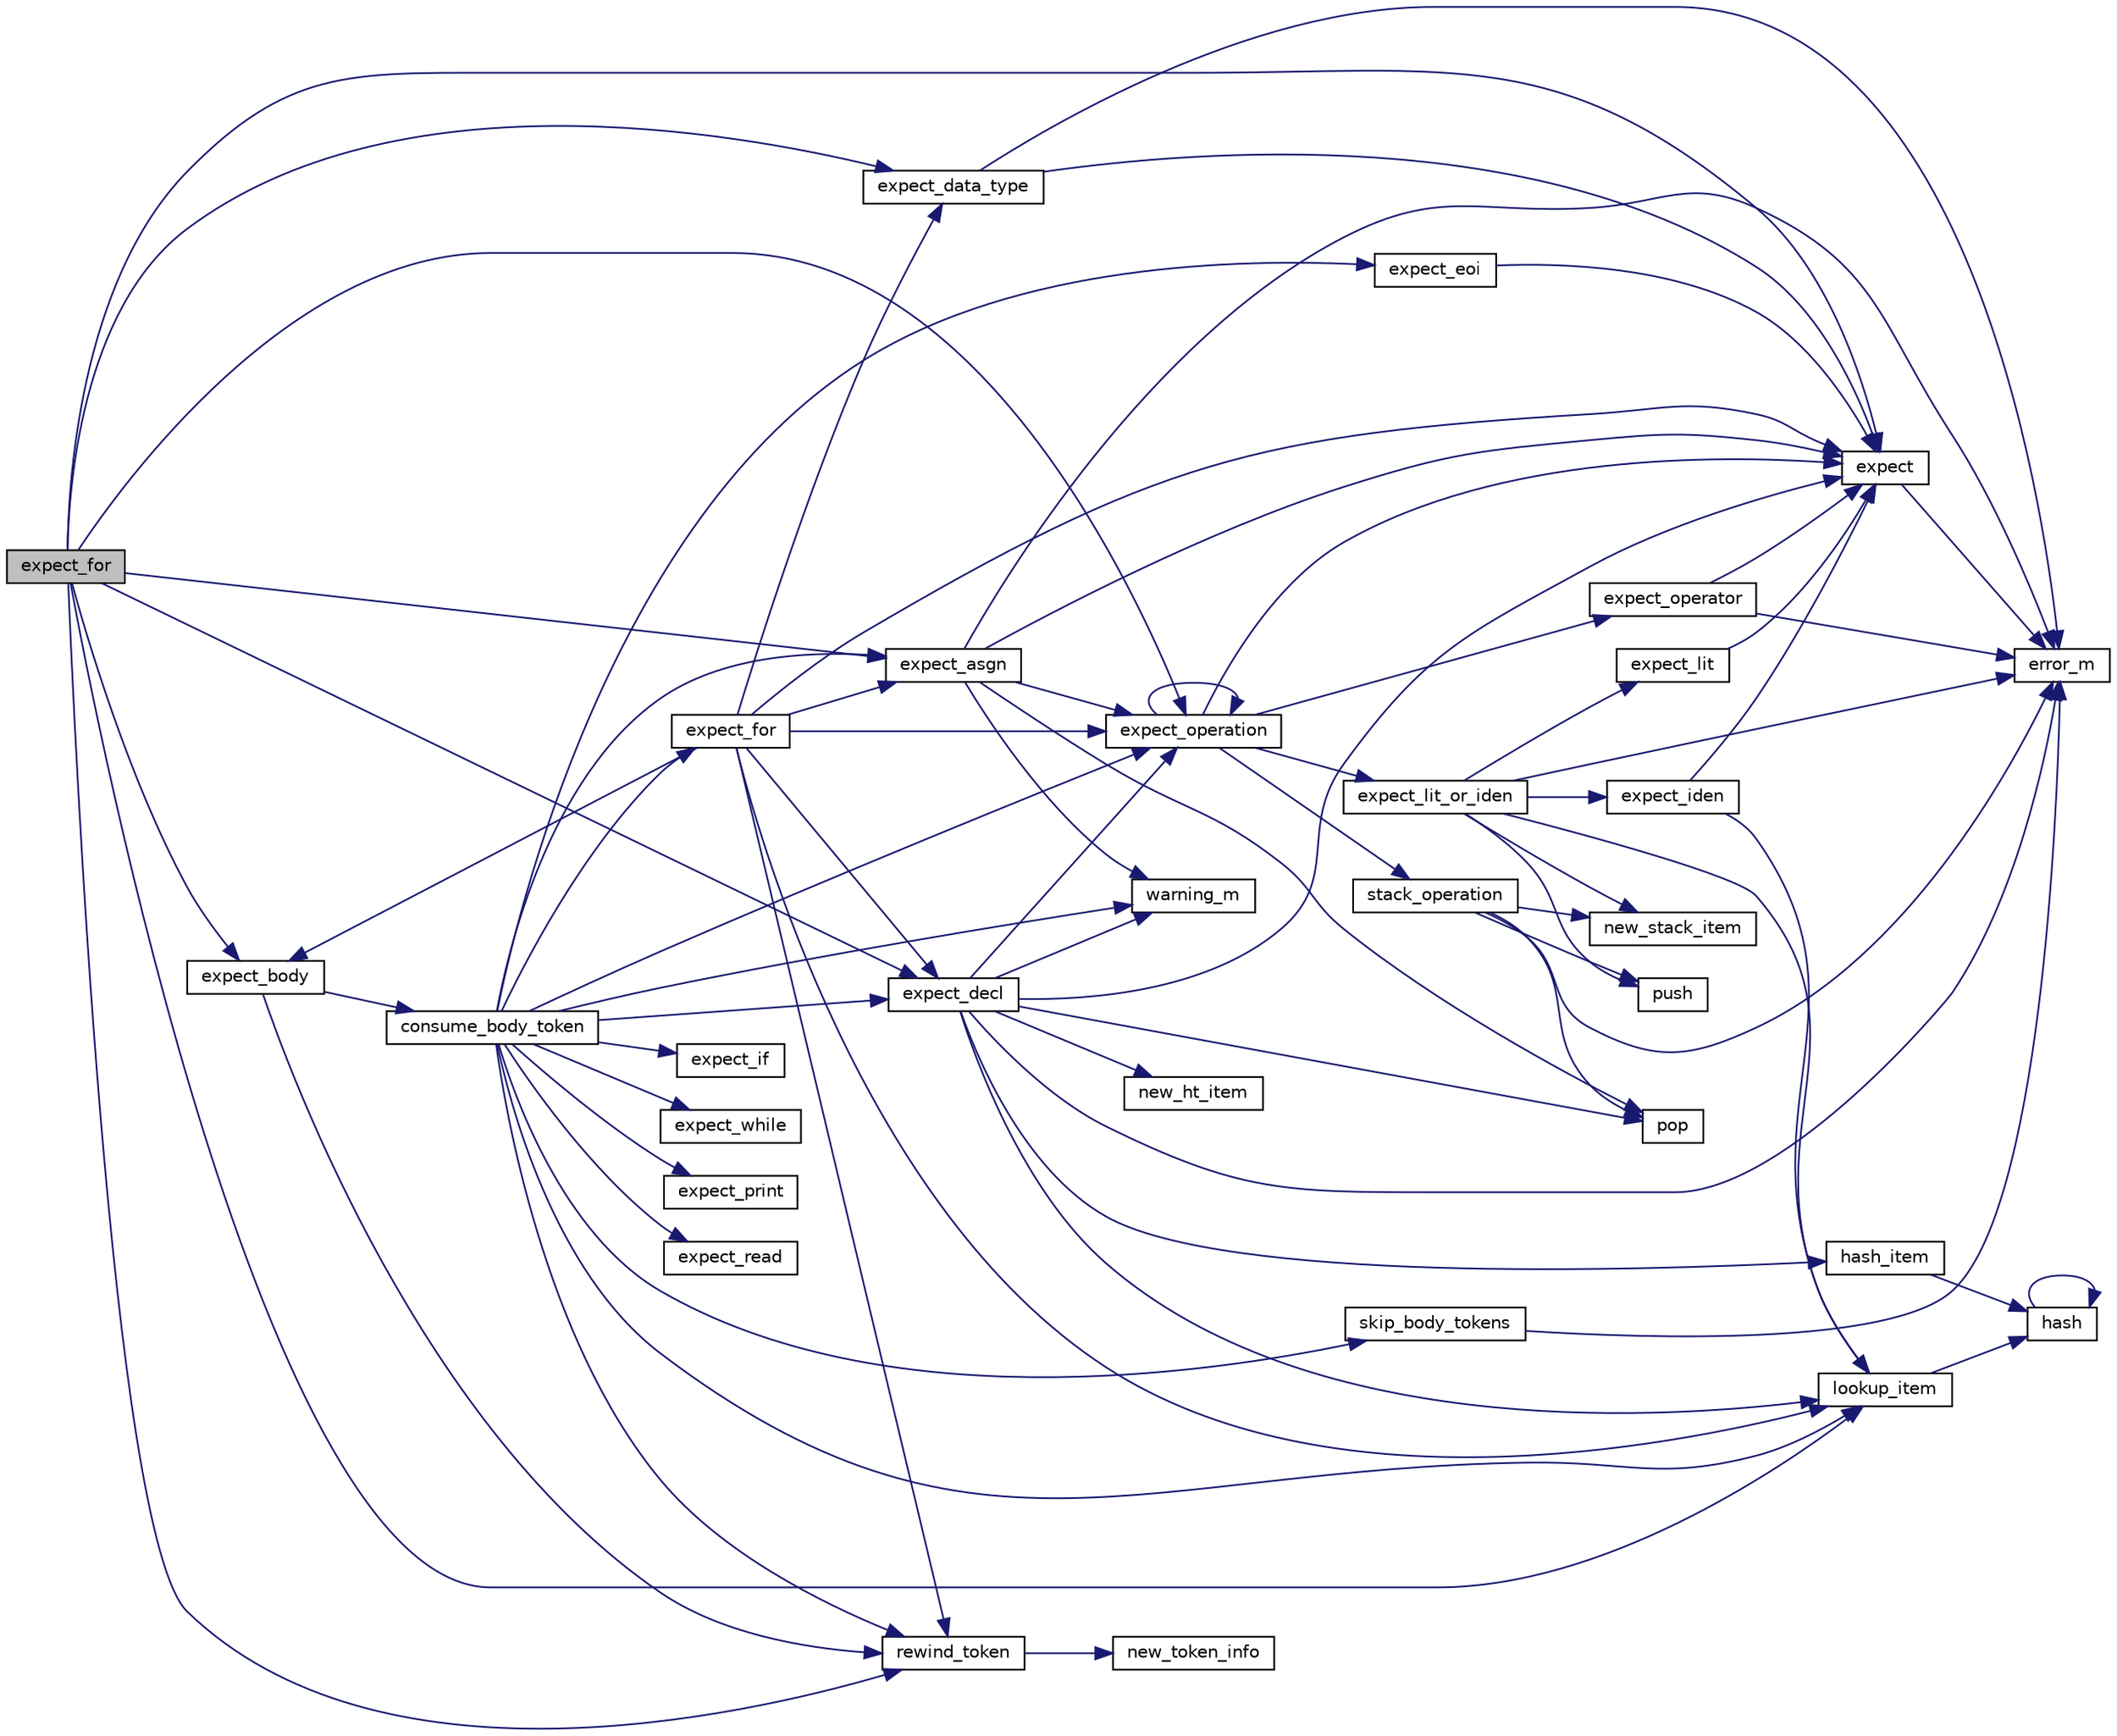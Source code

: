 digraph "expect_for"
{
  edge [fontname="Helvetica",fontsize="10",labelfontname="Helvetica",labelfontsize="10"];
  node [fontname="Helvetica",fontsize="10",shape=record];
  rankdir="LR";
  Node228 [label="expect_for",height=0.2,width=0.4,color="black", fillcolor="grey75", style="filled", fontcolor="black"];
  Node228 -> Node229 [color="midnightblue",fontsize="10",style="solid"];
  Node229 [label="expect",height=0.2,width=0.4,color="black", fillcolor="white", style="filled",URL="$parser_8c.html#af7dc467eed15caf818332c1b225e4d51"];
  Node229 -> Node230 [color="midnightblue",fontsize="10",style="solid"];
  Node230 [label="error_m",height=0.2,width=0.4,color="black", fillcolor="white", style="filled",URL="$console_8c.html#a5525b26bfe0ba2f54d8d891fdaea0d7c"];
  Node228 -> Node231 [color="midnightblue",fontsize="10",style="solid"];
  Node231 [label="expect_data_type",height=0.2,width=0.4,color="black", fillcolor="white", style="filled",URL="$parser_8c.html#a9ff93d577df1415857dfba2c3959da84"];
  Node231 -> Node229 [color="midnightblue",fontsize="10",style="solid"];
  Node231 -> Node230 [color="midnightblue",fontsize="10",style="solid"];
  Node228 -> Node232 [color="midnightblue",fontsize="10",style="solid"];
  Node232 [label="expect_decl",height=0.2,width=0.4,color="black", fillcolor="white", style="filled",URL="$parser_8c.html#a514a249759646ae7388684e263c20637"];
  Node232 -> Node229 [color="midnightblue",fontsize="10",style="solid"];
  Node232 -> Node233 [color="midnightblue",fontsize="10",style="solid"];
  Node233 [label="lookup_item",height=0.2,width=0.4,color="black", fillcolor="white", style="filled",URL="$hashtable_8c.html#a372b12ef7349306acaa7a4d4ab1bac4d"];
  Node233 -> Node234 [color="midnightblue",fontsize="10",style="solid"];
  Node234 [label="hash",height=0.2,width=0.4,color="black", fillcolor="white", style="filled",URL="$hashtable_8c.html#a2fa53544d2918e028d920409ac006b33"];
  Node234 -> Node234 [color="midnightblue",fontsize="10",style="solid"];
  Node232 -> Node230 [color="midnightblue",fontsize="10",style="solid"];
  Node232 -> Node235 [color="midnightblue",fontsize="10",style="solid"];
  Node235 [label="expect_operation",height=0.2,width=0.4,color="black", fillcolor="white", style="filled",URL="$parser_8c.html#a12397dfec2ce19c111a7ca9e36fb1cab"];
  Node235 -> Node229 [color="midnightblue",fontsize="10",style="solid"];
  Node235 -> Node235 [color="midnightblue",fontsize="10",style="solid"];
  Node235 -> Node236 [color="midnightblue",fontsize="10",style="solid"];
  Node236 [label="expect_lit_or_iden",height=0.2,width=0.4,color="black", fillcolor="white", style="filled",URL="$parser_8c.html#a9f0e4ae8bffd096605ec27a3c90ec51e"];
  Node236 -> Node237 [color="midnightblue",fontsize="10",style="solid"];
  Node237 [label="expect_lit",height=0.2,width=0.4,color="black", fillcolor="white", style="filled",URL="$parser_8c.html#af9a8c2686d508b84e7ecdc0bef925812"];
  Node237 -> Node229 [color="midnightblue",fontsize="10",style="solid"];
  Node236 -> Node238 [color="midnightblue",fontsize="10",style="solid"];
  Node238 [label="new_stack_item",height=0.2,width=0.4,color="black", fillcolor="white", style="filled",URL="$stack_8c.html#a269688cdb9d9d504c2c96e87b88cee87"];
  Node236 -> Node239 [color="midnightblue",fontsize="10",style="solid"];
  Node239 [label="push",height=0.2,width=0.4,color="black", fillcolor="white", style="filled",URL="$stack_8c.html#a9cae98f023eef9eead38a47d0fffb07d"];
  Node236 -> Node240 [color="midnightblue",fontsize="10",style="solid"];
  Node240 [label="expect_iden",height=0.2,width=0.4,color="black", fillcolor="white", style="filled",URL="$parser_8c.html#a2644e22300d855b464dc9b1a74e2ca23"];
  Node240 -> Node229 [color="midnightblue",fontsize="10",style="solid"];
  Node240 -> Node233 [color="midnightblue",fontsize="10",style="solid"];
  Node236 -> Node233 [color="midnightblue",fontsize="10",style="solid"];
  Node236 -> Node230 [color="midnightblue",fontsize="10",style="solid"];
  Node235 -> Node241 [color="midnightblue",fontsize="10",style="solid"];
  Node241 [label="expect_operator",height=0.2,width=0.4,color="black", fillcolor="white", style="filled",URL="$parser_8c.html#ae105b811c4f03fbab3d1901ca031ce6c"];
  Node241 -> Node229 [color="midnightblue",fontsize="10",style="solid"];
  Node241 -> Node230 [color="midnightblue",fontsize="10",style="solid"];
  Node235 -> Node242 [color="midnightblue",fontsize="10",style="solid"];
  Node242 [label="stack_operation",height=0.2,width=0.4,color="black", fillcolor="white", style="filled",URL="$stack_8c.html#ae5a2bc7523f38afa7346d3ab3be59463"];
  Node242 -> Node243 [color="midnightblue",fontsize="10",style="solid"];
  Node243 [label="pop",height=0.2,width=0.4,color="black", fillcolor="white", style="filled",URL="$stack_8c.html#a5a42edbe7096f4ca31143f8ed5f31f66"];
  Node242 -> Node230 [color="midnightblue",fontsize="10",style="solid"];
  Node242 -> Node238 [color="midnightblue",fontsize="10",style="solid"];
  Node242 -> Node239 [color="midnightblue",fontsize="10",style="solid"];
  Node232 -> Node243 [color="midnightblue",fontsize="10",style="solid"];
  Node232 -> Node244 [color="midnightblue",fontsize="10",style="solid"];
  Node244 [label="warning_m",height=0.2,width=0.4,color="black", fillcolor="white", style="filled",URL="$console_8c.html#a69a394e08bdcf1cabcbdc6dbc12c79bc"];
  Node232 -> Node245 [color="midnightblue",fontsize="10",style="solid"];
  Node245 [label="new_ht_item",height=0.2,width=0.4,color="black", fillcolor="white", style="filled",URL="$hashtable_8c.html#af2b158f51de1a8908bbe90092b4dc702"];
  Node232 -> Node246 [color="midnightblue",fontsize="10",style="solid"];
  Node246 [label="hash_item",height=0.2,width=0.4,color="black", fillcolor="white", style="filled",URL="$hashtable_8c.html#a078eb9eca4ab3c8290ed45166062e2a7"];
  Node246 -> Node234 [color="midnightblue",fontsize="10",style="solid"];
  Node228 -> Node247 [color="midnightblue",fontsize="10",style="solid"];
  Node247 [label="expect_asgn",height=0.2,width=0.4,color="black", fillcolor="white", style="filled",URL="$parser_8c.html#a877c74213c9cea303f42ec5528bb724e"];
  Node247 -> Node230 [color="midnightblue",fontsize="10",style="solid"];
  Node247 -> Node229 [color="midnightblue",fontsize="10",style="solid"];
  Node247 -> Node235 [color="midnightblue",fontsize="10",style="solid"];
  Node247 -> Node243 [color="midnightblue",fontsize="10",style="solid"];
  Node247 -> Node244 [color="midnightblue",fontsize="10",style="solid"];
  Node228 -> Node233 [color="midnightblue",fontsize="10",style="solid"];
  Node228 -> Node235 [color="midnightblue",fontsize="10",style="solid"];
  Node228 -> Node248 [color="midnightblue",fontsize="10",style="solid"];
  Node248 [label="rewind_token",height=0.2,width=0.4,color="black", fillcolor="white", style="filled",URL="$parser_8c.html#af0e71bcb4174649d6bbeacd85f541a0c"];
  Node248 -> Node249 [color="midnightblue",fontsize="10",style="solid"];
  Node249 [label="new_token_info",height=0.2,width=0.4,color="black", fillcolor="white", style="filled",URL="$tokens_8c.html#ae310e3b4ac744a14d563e4d5603da479"];
  Node228 -> Node250 [color="midnightblue",fontsize="10",style="solid"];
  Node250 [label="expect_body",height=0.2,width=0.4,color="black", fillcolor="white", style="filled",URL="$parser_8c.html#a20449c77ec9d4c4255017273d52c688b"];
  Node250 -> Node251 [color="midnightblue",fontsize="10",style="solid"];
  Node251 [label="consume_body_token",height=0.2,width=0.4,color="black", fillcolor="white", style="filled",URL="$parser_8c.html#ada95a16260d002cabfceed8c7956f3ff"];
  Node251 -> Node232 [color="midnightblue",fontsize="10",style="solid"];
  Node251 -> Node247 [color="midnightblue",fontsize="10",style="solid"];
  Node251 -> Node233 [color="midnightblue",fontsize="10",style="solid"];
  Node251 -> Node248 [color="midnightblue",fontsize="10",style="solid"];
  Node251 -> Node235 [color="midnightblue",fontsize="10",style="solid"];
  Node251 -> Node252 [color="midnightblue",fontsize="10",style="solid"];
  Node252 [label="expect_if",height=0.2,width=0.4,color="black", fillcolor="white", style="filled",URL="$parser_8c.html#a438c3122a0aa7ad131ea324fb8885353"];
  Node251 -> Node253 [color="midnightblue",fontsize="10",style="solid"];
  Node253 [label="expect_while",height=0.2,width=0.4,color="black", fillcolor="white", style="filled",URL="$parser_8c.html#a2b97e8afaa932d729afc14557408d4c6"];
  Node251 -> Node254 [color="midnightblue",fontsize="10",style="solid"];
  Node254 [label="expect_for",height=0.2,width=0.4,color="black", fillcolor="white", style="filled",URL="$parser_8c.html#a6c4dec3baf883dba3df49cfdc685039d"];
  Node254 -> Node229 [color="midnightblue",fontsize="10",style="solid"];
  Node254 -> Node231 [color="midnightblue",fontsize="10",style="solid"];
  Node254 -> Node232 [color="midnightblue",fontsize="10",style="solid"];
  Node254 -> Node247 [color="midnightblue",fontsize="10",style="solid"];
  Node254 -> Node233 [color="midnightblue",fontsize="10",style="solid"];
  Node254 -> Node235 [color="midnightblue",fontsize="10",style="solid"];
  Node254 -> Node248 [color="midnightblue",fontsize="10",style="solid"];
  Node254 -> Node250 [color="midnightblue",fontsize="10",style="solid"];
  Node251 -> Node255 [color="midnightblue",fontsize="10",style="solid"];
  Node255 [label="expect_print",height=0.2,width=0.4,color="black", fillcolor="white", style="filled",URL="$parser_8c.html#afe0a4712a1e02152fbc908b8e8dba58f"];
  Node251 -> Node256 [color="midnightblue",fontsize="10",style="solid"];
  Node256 [label="expect_read",height=0.2,width=0.4,color="black", fillcolor="white", style="filled",URL="$parser_8c.html#af30692002fab58b336e58921fcb7c24b"];
  Node251 -> Node244 [color="midnightblue",fontsize="10",style="solid"];
  Node251 -> Node257 [color="midnightblue",fontsize="10",style="solid"];
  Node257 [label="skip_body_tokens",height=0.2,width=0.4,color="black", fillcolor="white", style="filled",URL="$parser_8c.html#ab47f8499216a9b7533086809fc853e6b"];
  Node257 -> Node230 [color="midnightblue",fontsize="10",style="solid"];
  Node251 -> Node258 [color="midnightblue",fontsize="10",style="solid"];
  Node258 [label="expect_eoi",height=0.2,width=0.4,color="black", fillcolor="white", style="filled",URL="$parser_8c.html#a6e6ec6e934fb988d91d0d56283379ebb"];
  Node258 -> Node229 [color="midnightblue",fontsize="10",style="solid"];
  Node250 -> Node248 [color="midnightblue",fontsize="10",style="solid"];
}
